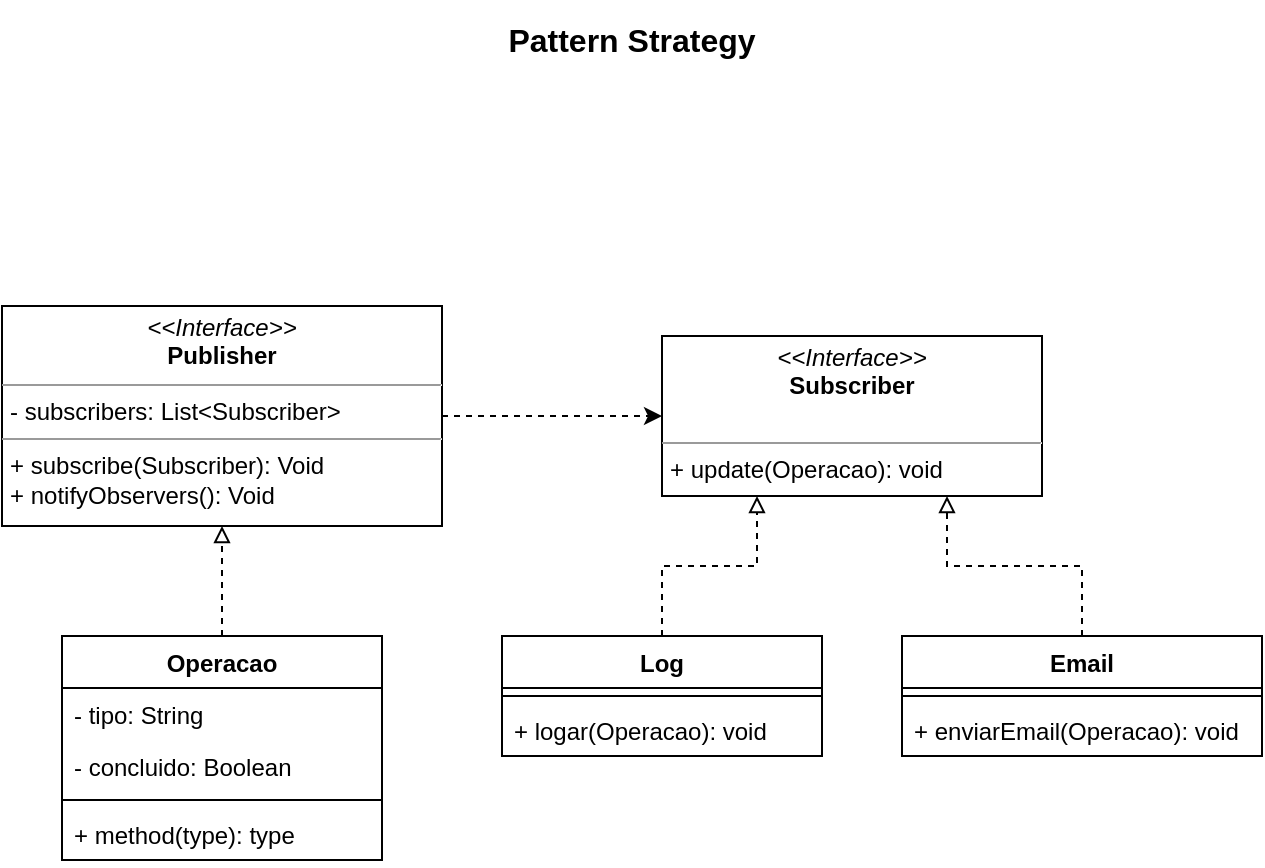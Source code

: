 <mxfile version="14.9.6" type="device" pages="2"><diagram id="GA9lwM0nWqWbreIHADGy" name="Pattern"><mxGraphModel dx="1422" dy="811" grid="1" gridSize="10" guides="1" tooltips="1" connect="1" arrows="1" fold="1" page="1" pageScale="1" pageWidth="827" pageHeight="583" math="0" shadow="0"><root><mxCell id="0"/><mxCell id="1" parent="0"/><mxCell id="rvlrQMNOuexmrZNeJxD_-19" style="edgeStyle=orthogonalEdgeStyle;rounded=0;orthogonalLoop=1;jettySize=auto;html=1;endArrow=block;endFill=0;dashed=1;" parent="1" source="rvlrQMNOuexmrZNeJxD_-1" target="rvlrQMNOuexmrZNeJxD_-5" edge="1"><mxGeometry relative="1" as="geometry"/></mxCell><mxCell id="rvlrQMNOuexmrZNeJxD_-1" value="Operacao" style="swimlane;fontStyle=1;align=center;verticalAlign=top;childLayout=stackLayout;horizontal=1;startSize=26;horizontalStack=0;resizeParent=1;resizeParentMax=0;resizeLast=0;collapsible=1;marginBottom=0;" parent="1" vertex="1"><mxGeometry x="129" y="318" width="160" height="112" as="geometry"/></mxCell><mxCell id="rvlrQMNOuexmrZNeJxD_-20" value="- tipo: String" style="text;strokeColor=none;fillColor=none;align=left;verticalAlign=top;spacingLeft=4;spacingRight=4;overflow=hidden;rotatable=0;points=[[0,0.5],[1,0.5]];portConstraint=eastwest;" parent="rvlrQMNOuexmrZNeJxD_-1" vertex="1"><mxGeometry y="26" width="160" height="26" as="geometry"/></mxCell><mxCell id="rvlrQMNOuexmrZNeJxD_-2" value="- concluido: Boolean" style="text;strokeColor=none;fillColor=none;align=left;verticalAlign=top;spacingLeft=4;spacingRight=4;overflow=hidden;rotatable=0;points=[[0,0.5],[1,0.5]];portConstraint=eastwest;" parent="rvlrQMNOuexmrZNeJxD_-1" vertex="1"><mxGeometry y="52" width="160" height="26" as="geometry"/></mxCell><mxCell id="rvlrQMNOuexmrZNeJxD_-3" value="" style="line;strokeWidth=1;fillColor=none;align=left;verticalAlign=middle;spacingTop=-1;spacingLeft=3;spacingRight=3;rotatable=0;labelPosition=right;points=[];portConstraint=eastwest;" parent="rvlrQMNOuexmrZNeJxD_-1" vertex="1"><mxGeometry y="78" width="160" height="8" as="geometry"/></mxCell><mxCell id="rvlrQMNOuexmrZNeJxD_-4" value="+ method(type): type" style="text;strokeColor=none;fillColor=none;align=left;verticalAlign=top;spacingLeft=4;spacingRight=4;overflow=hidden;rotatable=0;points=[[0,0.5],[1,0.5]];portConstraint=eastwest;" parent="rvlrQMNOuexmrZNeJxD_-1" vertex="1"><mxGeometry y="86" width="160" height="26" as="geometry"/></mxCell><mxCell id="rvlrQMNOuexmrZNeJxD_-15" style="edgeStyle=orthogonalEdgeStyle;rounded=0;orthogonalLoop=1;jettySize=auto;html=1;endArrow=classic;endFill=1;startArrow=none;startFill=0;dashed=1;" parent="1" source="rvlrQMNOuexmrZNeJxD_-5" target="rvlrQMNOuexmrZNeJxD_-6" edge="1"><mxGeometry relative="1" as="geometry"/></mxCell><mxCell id="rvlrQMNOuexmrZNeJxD_-5" value="&lt;p style=&quot;margin:0px;margin-top:4px;text-align:center;&quot;&gt;&lt;i&gt;&amp;lt;&amp;lt;Interface&amp;gt;&amp;gt;&lt;/i&gt;&lt;br&gt;&lt;b&gt;Publisher&lt;/b&gt;&lt;/p&gt;&lt;hr size=&quot;1&quot;&gt;&lt;p style=&quot;margin:0px;margin-left:4px;&quot;&gt;- subscribers: List&amp;lt;Subscriber&amp;gt;&lt;br&gt;&lt;/p&gt;&lt;hr size=&quot;1&quot;&gt;&lt;p style=&quot;margin:0px;margin-left:4px;&quot;&gt;+ subscribe(Subscriber): Void&lt;br&gt;+ notifyObservers(): Void&lt;/p&gt;" style="verticalAlign=top;align=left;overflow=fill;fontSize=12;fontFamily=Helvetica;html=1;" parent="1" vertex="1"><mxGeometry x="99" y="153" width="220" height="110" as="geometry"/></mxCell><mxCell id="rvlrQMNOuexmrZNeJxD_-6" value="&lt;p style=&quot;margin:0px;margin-top:4px;text-align:center;&quot;&gt;&lt;i&gt;&amp;lt;&amp;lt;Interface&amp;gt;&amp;gt;&lt;/i&gt;&lt;br&gt;&lt;b&gt;Subscriber&lt;/b&gt;&lt;/p&gt;&lt;p style=&quot;margin:0px;margin-left:4px;&quot;&gt;&lt;br&gt;&lt;/p&gt;&lt;hr size=&quot;1&quot;&gt;&lt;p style=&quot;margin:0px;margin-left:4px;&quot;&gt;+ update(Operacao): void&lt;br&gt;&lt;/p&gt;" style="verticalAlign=top;align=left;overflow=fill;fontSize=12;fontFamily=Helvetica;html=1;" parent="1" vertex="1"><mxGeometry x="429" y="168" width="190" height="80" as="geometry"/></mxCell><mxCell id="rvlrQMNOuexmrZNeJxD_-17" style="edgeStyle=orthogonalEdgeStyle;rounded=0;orthogonalLoop=1;jettySize=auto;html=1;endArrow=block;endFill=0;entryX=0.25;entryY=1;entryDx=0;entryDy=0;dashed=1;" parent="1" source="rvlrQMNOuexmrZNeJxD_-7" target="rvlrQMNOuexmrZNeJxD_-6" edge="1"><mxGeometry relative="1" as="geometry"/></mxCell><mxCell id="rvlrQMNOuexmrZNeJxD_-7" value="Log" style="swimlane;fontStyle=1;align=center;verticalAlign=top;childLayout=stackLayout;horizontal=1;startSize=26;horizontalStack=0;resizeParent=1;resizeParentMax=0;resizeLast=0;collapsible=1;marginBottom=0;" parent="1" vertex="1"><mxGeometry x="349" y="318" width="160" height="60" as="geometry"/></mxCell><mxCell id="rvlrQMNOuexmrZNeJxD_-9" value="" style="line;strokeWidth=1;fillColor=none;align=left;verticalAlign=middle;spacingTop=-1;spacingLeft=3;spacingRight=3;rotatable=0;labelPosition=right;points=[];portConstraint=eastwest;" parent="rvlrQMNOuexmrZNeJxD_-7" vertex="1"><mxGeometry y="26" width="160" height="8" as="geometry"/></mxCell><mxCell id="rvlrQMNOuexmrZNeJxD_-16" value="+ logar(Operacao): void" style="text;strokeColor=none;fillColor=none;align=left;verticalAlign=top;spacingLeft=4;spacingRight=4;overflow=hidden;rotatable=0;points=[[0,0.5],[1,0.5]];portConstraint=eastwest;" parent="rvlrQMNOuexmrZNeJxD_-7" vertex="1"><mxGeometry y="34" width="160" height="26" as="geometry"/></mxCell><mxCell id="rvlrQMNOuexmrZNeJxD_-18" style="edgeStyle=orthogonalEdgeStyle;rounded=0;orthogonalLoop=1;jettySize=auto;html=1;endArrow=block;endFill=0;entryX=0.75;entryY=1;entryDx=0;entryDy=0;dashed=1;" parent="1" source="rvlrQMNOuexmrZNeJxD_-11" target="rvlrQMNOuexmrZNeJxD_-6" edge="1"><mxGeometry relative="1" as="geometry"/></mxCell><mxCell id="rvlrQMNOuexmrZNeJxD_-11" value="Email" style="swimlane;fontStyle=1;align=center;verticalAlign=top;childLayout=stackLayout;horizontal=1;startSize=26;horizontalStack=0;resizeParent=1;resizeParentMax=0;resizeLast=0;collapsible=1;marginBottom=0;" parent="1" vertex="1"><mxGeometry x="549" y="318" width="180" height="60" as="geometry"/></mxCell><mxCell id="rvlrQMNOuexmrZNeJxD_-13" value="" style="line;strokeWidth=1;fillColor=none;align=left;verticalAlign=middle;spacingTop=-1;spacingLeft=3;spacingRight=3;rotatable=0;labelPosition=right;points=[];portConstraint=eastwest;" parent="rvlrQMNOuexmrZNeJxD_-11" vertex="1"><mxGeometry y="26" width="180" height="8" as="geometry"/></mxCell><mxCell id="rvlrQMNOuexmrZNeJxD_-14" value="+ enviarEmail(Operacao): void" style="text;strokeColor=none;fillColor=none;align=left;verticalAlign=top;spacingLeft=4;spacingRight=4;overflow=hidden;rotatable=0;points=[[0,0.5],[1,0.5]];portConstraint=eastwest;" parent="rvlrQMNOuexmrZNeJxD_-11" vertex="1"><mxGeometry y="34" width="180" height="26" as="geometry"/></mxCell><mxCell id="nEPoNWtrPR9lLRhijJWB-1" value="Pattern Strategy" style="text;html=1;strokeColor=none;fillColor=none;align=center;verticalAlign=middle;whiteSpace=wrap;rounded=0;fontStyle=1;fontSize=16;" parent="1" vertex="1"><mxGeometry x="331" width="166" height="40" as="geometry"/></mxCell></root></mxGraphModel></diagram><diagram id="bAD81lO_xH_-n2ZobQFE" name="Antipattern"><mxGraphModel dx="1422" dy="811" grid="1" gridSize="10" guides="1" tooltips="1" connect="1" arrows="1" fold="1" page="1" pageScale="1" pageWidth="827" pageHeight="583" math="0" shadow="0"><root><mxCell id="0"/><mxCell id="1" parent="0"/><mxCell id="6vLrna-rpuetTV-Gi7XQ-1" value="Email" style="swimlane;fontStyle=1;align=center;verticalAlign=top;childLayout=stackLayout;horizontal=1;startSize=26;horizontalStack=0;resizeParent=1;resizeParentMax=0;resizeLast=0;collapsible=1;marginBottom=0;" parent="1" vertex="1"><mxGeometry x="56" y="262" width="174" height="60" as="geometry"/></mxCell><mxCell id="6vLrna-rpuetTV-Gi7XQ-3" value="" style="line;strokeWidth=1;fillColor=none;align=left;verticalAlign=middle;spacingTop=-1;spacingLeft=3;spacingRight=3;rotatable=0;labelPosition=right;points=[];portConstraint=eastwest;" parent="6vLrna-rpuetTV-Gi7XQ-1" vertex="1"><mxGeometry y="26" width="174" height="8" as="geometry"/></mxCell><mxCell id="6vLrna-rpuetTV-Gi7XQ-4" value="+ enviarEmail(Operacao): void" style="text;strokeColor=none;fillColor=none;align=left;verticalAlign=top;spacingLeft=4;spacingRight=4;overflow=hidden;rotatable=0;points=[[0,0.5],[1,0.5]];portConstraint=eastwest;" parent="6vLrna-rpuetTV-Gi7XQ-1" vertex="1"><mxGeometry y="34" width="174" height="26" as="geometry"/></mxCell><mxCell id="6vLrna-rpuetTV-Gi7XQ-5" value="Log" style="swimlane;fontStyle=1;align=center;verticalAlign=top;childLayout=stackLayout;horizontal=1;startSize=26;horizontalStack=0;resizeParent=1;resizeParentMax=0;resizeLast=0;collapsible=1;marginBottom=0;" parent="1" vertex="1"><mxGeometry x="586" y="262" width="186" height="60" as="geometry"/></mxCell><mxCell id="6vLrna-rpuetTV-Gi7XQ-7" value="" style="line;strokeWidth=1;fillColor=none;align=left;verticalAlign=middle;spacingTop=-1;spacingLeft=3;spacingRight=3;rotatable=0;labelPosition=right;points=[];portConstraint=eastwest;" parent="6vLrna-rpuetTV-Gi7XQ-5" vertex="1"><mxGeometry y="26" width="186" height="8" as="geometry"/></mxCell><mxCell id="6vLrna-rpuetTV-Gi7XQ-8" value="+ loggar(Operacao): void" style="text;strokeColor=none;fillColor=none;align=left;verticalAlign=top;spacingLeft=4;spacingRight=4;overflow=hidden;rotatable=0;points=[[0,0.5],[1,0.5]];portConstraint=eastwest;" parent="6vLrna-rpuetTV-Gi7XQ-5" vertex="1"><mxGeometry y="34" width="186" height="26" as="geometry"/></mxCell><mxCell id="6vLrna-rpuetTV-Gi7XQ-16" style="edgeStyle=orthogonalEdgeStyle;rounded=0;orthogonalLoop=1;jettySize=auto;html=1;" parent="1" source="6vLrna-rpuetTV-Gi7XQ-9" target="6vLrna-rpuetTV-Gi7XQ-1" edge="1"><mxGeometry relative="1" as="geometry"/></mxCell><mxCell id="6vLrna-rpuetTV-Gi7XQ-17" style="edgeStyle=orthogonalEdgeStyle;rounded=0;orthogonalLoop=1;jettySize=auto;html=1;" parent="1" source="6vLrna-rpuetTV-Gi7XQ-9" target="6vLrna-rpuetTV-Gi7XQ-5" edge="1"><mxGeometry relative="1" as="geometry"/></mxCell><mxCell id="6vLrna-rpuetTV-Gi7XQ-9" value="Operação" style="swimlane;fontStyle=1;align=center;verticalAlign=top;childLayout=stackLayout;horizontal=1;startSize=26;horizontalStack=0;resizeParent=1;resizeParentMax=0;resizeLast=0;collapsible=1;marginBottom=0;" parent="1" vertex="1"><mxGeometry x="306" y="210" width="200" height="164" as="geometry"/></mxCell><mxCell id="6vLrna-rpuetTV-Gi7XQ-10" value="- tipo: String" style="text;strokeColor=none;fillColor=none;align=left;verticalAlign=top;spacingLeft=4;spacingRight=4;overflow=hidden;rotatable=0;points=[[0,0.5],[1,0.5]];portConstraint=eastwest;" parent="6vLrna-rpuetTV-Gi7XQ-9" vertex="1"><mxGeometry y="26" width="200" height="26" as="geometry"/></mxCell><mxCell id="6vLrna-rpuetTV-Gi7XQ-13" value="- concluido: boolean" style="text;strokeColor=none;fillColor=none;align=left;verticalAlign=top;spacingLeft=4;spacingRight=4;overflow=hidden;rotatable=0;points=[[0,0.5],[1,0.5]];portConstraint=eastwest;" parent="6vLrna-rpuetTV-Gi7XQ-9" vertex="1"><mxGeometry y="52" width="200" height="26" as="geometry"/></mxCell><mxCell id="6vLrna-rpuetTV-Gi7XQ-14" value="- log: Log" style="text;strokeColor=none;fillColor=none;align=left;verticalAlign=top;spacingLeft=4;spacingRight=4;overflow=hidden;rotatable=0;points=[[0,0.5],[1,0.5]];portConstraint=eastwest;" parent="6vLrna-rpuetTV-Gi7XQ-9" vertex="1"><mxGeometry y="78" width="200" height="26" as="geometry"/></mxCell><mxCell id="6vLrna-rpuetTV-Gi7XQ-15" value="- email: Email" style="text;strokeColor=none;fillColor=none;align=left;verticalAlign=top;spacingLeft=4;spacingRight=4;overflow=hidden;rotatable=0;points=[[0,0.5],[1,0.5]];portConstraint=eastwest;" parent="6vLrna-rpuetTV-Gi7XQ-9" vertex="1"><mxGeometry y="104" width="200" height="26" as="geometry"/></mxCell><mxCell id="6vLrna-rpuetTV-Gi7XQ-11" value="" style="line;strokeWidth=1;fillColor=none;align=left;verticalAlign=middle;spacingTop=-1;spacingLeft=3;spacingRight=3;rotatable=0;labelPosition=right;points=[];portConstraint=eastwest;" parent="6vLrna-rpuetTV-Gi7XQ-9" vertex="1"><mxGeometry y="130" width="200" height="8" as="geometry"/></mxCell><mxCell id="6vLrna-rpuetTV-Gi7XQ-12" value="+ setOperacao(Operacao): void" style="text;strokeColor=none;fillColor=none;align=left;verticalAlign=top;spacingLeft=4;spacingRight=4;overflow=hidden;rotatable=0;points=[[0,0.5],[1,0.5]];portConstraint=eastwest;" parent="6vLrna-rpuetTV-Gi7XQ-9" vertex="1"><mxGeometry y="138" width="200" height="26" as="geometry"/></mxCell><mxCell id="wCS_bwPnzAaULad9VzcN-1" value="Antipattern Strategy" style="text;html=1;strokeColor=none;fillColor=none;align=center;verticalAlign=middle;whiteSpace=wrap;rounded=0;fontStyle=1;fontSize=16;" parent="1" vertex="1"><mxGeometry x="331" width="166" height="40" as="geometry"/></mxCell></root></mxGraphModel></diagram></mxfile>